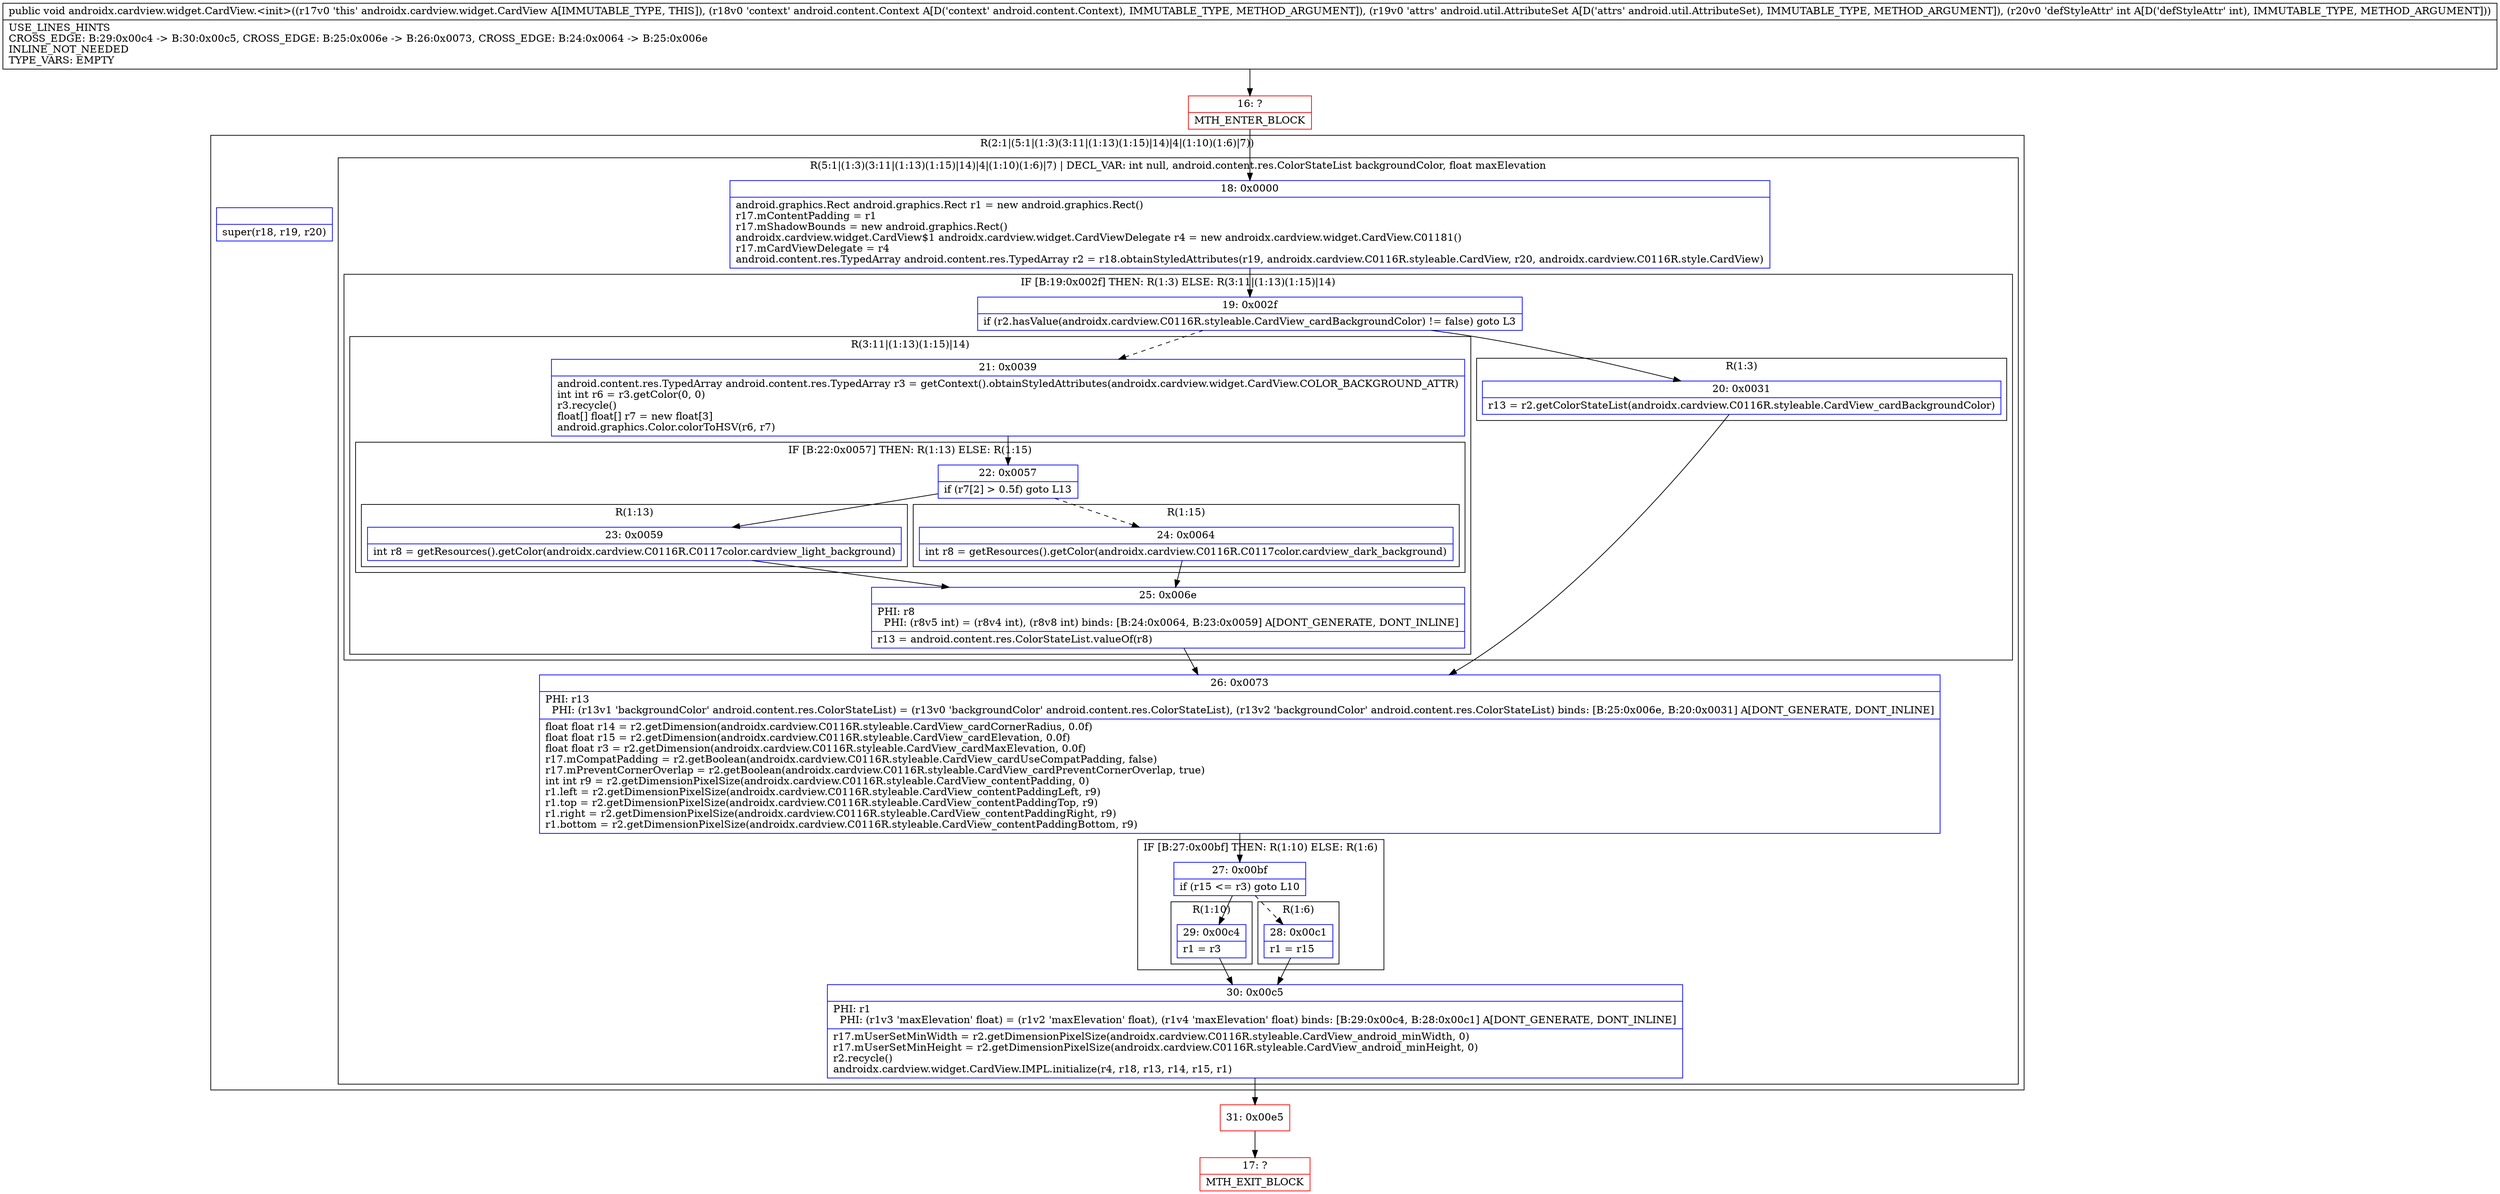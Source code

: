 digraph "CFG forandroidx.cardview.widget.CardView.\<init\>(Landroid\/content\/Context;Landroid\/util\/AttributeSet;I)V" {
subgraph cluster_Region_1838073813 {
label = "R(2:1|(5:1|(1:3)(3:11|(1:13)(1:15)|14)|4|(1:10)(1:6)|7))";
node [shape=record,color=blue];
Node_InsnContainer_1775969323 [shape=record,label="{|super(r18, r19, r20)\l}"];
subgraph cluster_Region_582904009 {
label = "R(5:1|(1:3)(3:11|(1:13)(1:15)|14)|4|(1:10)(1:6)|7) | DECL_VAR: int null, android.content.res.ColorStateList backgroundColor, float maxElevation\l";
node [shape=record,color=blue];
Node_18 [shape=record,label="{18\:\ 0x0000|android.graphics.Rect android.graphics.Rect r1 = new android.graphics.Rect()\lr17.mContentPadding = r1\lr17.mShadowBounds = new android.graphics.Rect()\landroidx.cardview.widget.CardView$1 androidx.cardview.widget.CardViewDelegate r4 = new androidx.cardview.widget.CardView.C01181()\lr17.mCardViewDelegate = r4\landroid.content.res.TypedArray android.content.res.TypedArray r2 = r18.obtainStyledAttributes(r19, androidx.cardview.C0116R.styleable.CardView, r20, androidx.cardview.C0116R.style.CardView)\l}"];
subgraph cluster_IfRegion_1677662868 {
label = "IF [B:19:0x002f] THEN: R(1:3) ELSE: R(3:11|(1:13)(1:15)|14)";
node [shape=record,color=blue];
Node_19 [shape=record,label="{19\:\ 0x002f|if (r2.hasValue(androidx.cardview.C0116R.styleable.CardView_cardBackgroundColor) != false) goto L3\l}"];
subgraph cluster_Region_1591170907 {
label = "R(1:3)";
node [shape=record,color=blue];
Node_20 [shape=record,label="{20\:\ 0x0031|r13 = r2.getColorStateList(androidx.cardview.C0116R.styleable.CardView_cardBackgroundColor)\l}"];
}
subgraph cluster_Region_162029918 {
label = "R(3:11|(1:13)(1:15)|14)";
node [shape=record,color=blue];
Node_21 [shape=record,label="{21\:\ 0x0039|android.content.res.TypedArray android.content.res.TypedArray r3 = getContext().obtainStyledAttributes(androidx.cardview.widget.CardView.COLOR_BACKGROUND_ATTR)\lint int r6 = r3.getColor(0, 0)\lr3.recycle()\lfloat[] float[] r7 = new float[3]\landroid.graphics.Color.colorToHSV(r6, r7)\l}"];
subgraph cluster_IfRegion_1484892290 {
label = "IF [B:22:0x0057] THEN: R(1:13) ELSE: R(1:15)";
node [shape=record,color=blue];
Node_22 [shape=record,label="{22\:\ 0x0057|if (r7[2] \> 0.5f) goto L13\l}"];
subgraph cluster_Region_658032654 {
label = "R(1:13)";
node [shape=record,color=blue];
Node_23 [shape=record,label="{23\:\ 0x0059|int r8 = getResources().getColor(androidx.cardview.C0116R.C0117color.cardview_light_background)\l}"];
}
subgraph cluster_Region_1127297724 {
label = "R(1:15)";
node [shape=record,color=blue];
Node_24 [shape=record,label="{24\:\ 0x0064|int r8 = getResources().getColor(androidx.cardview.C0116R.C0117color.cardview_dark_background)\l}"];
}
}
Node_25 [shape=record,label="{25\:\ 0x006e|PHI: r8 \l  PHI: (r8v5 int) = (r8v4 int), (r8v8 int) binds: [B:24:0x0064, B:23:0x0059] A[DONT_GENERATE, DONT_INLINE]\l|r13 = android.content.res.ColorStateList.valueOf(r8)\l}"];
}
}
Node_26 [shape=record,label="{26\:\ 0x0073|PHI: r13 \l  PHI: (r13v1 'backgroundColor' android.content.res.ColorStateList) = (r13v0 'backgroundColor' android.content.res.ColorStateList), (r13v2 'backgroundColor' android.content.res.ColorStateList) binds: [B:25:0x006e, B:20:0x0031] A[DONT_GENERATE, DONT_INLINE]\l|float float r14 = r2.getDimension(androidx.cardview.C0116R.styleable.CardView_cardCornerRadius, 0.0f)\lfloat float r15 = r2.getDimension(androidx.cardview.C0116R.styleable.CardView_cardElevation, 0.0f)\lfloat float r3 = r2.getDimension(androidx.cardview.C0116R.styleable.CardView_cardMaxElevation, 0.0f)\lr17.mCompatPadding = r2.getBoolean(androidx.cardview.C0116R.styleable.CardView_cardUseCompatPadding, false)\lr17.mPreventCornerOverlap = r2.getBoolean(androidx.cardview.C0116R.styleable.CardView_cardPreventCornerOverlap, true)\lint int r9 = r2.getDimensionPixelSize(androidx.cardview.C0116R.styleable.CardView_contentPadding, 0)\lr1.left = r2.getDimensionPixelSize(androidx.cardview.C0116R.styleable.CardView_contentPaddingLeft, r9)\lr1.top = r2.getDimensionPixelSize(androidx.cardview.C0116R.styleable.CardView_contentPaddingTop, r9)\lr1.right = r2.getDimensionPixelSize(androidx.cardview.C0116R.styleable.CardView_contentPaddingRight, r9)\lr1.bottom = r2.getDimensionPixelSize(androidx.cardview.C0116R.styleable.CardView_contentPaddingBottom, r9)\l}"];
subgraph cluster_IfRegion_1834020646 {
label = "IF [B:27:0x00bf] THEN: R(1:10) ELSE: R(1:6)";
node [shape=record,color=blue];
Node_27 [shape=record,label="{27\:\ 0x00bf|if (r15 \<= r3) goto L10\l}"];
subgraph cluster_Region_1915678400 {
label = "R(1:10)";
node [shape=record,color=blue];
Node_29 [shape=record,label="{29\:\ 0x00c4|r1 = r3\l}"];
}
subgraph cluster_Region_952147894 {
label = "R(1:6)";
node [shape=record,color=blue];
Node_28 [shape=record,label="{28\:\ 0x00c1|r1 = r15\l}"];
}
}
Node_30 [shape=record,label="{30\:\ 0x00c5|PHI: r1 \l  PHI: (r1v3 'maxElevation' float) = (r1v2 'maxElevation' float), (r1v4 'maxElevation' float) binds: [B:29:0x00c4, B:28:0x00c1] A[DONT_GENERATE, DONT_INLINE]\l|r17.mUserSetMinWidth = r2.getDimensionPixelSize(androidx.cardview.C0116R.styleable.CardView_android_minWidth, 0)\lr17.mUserSetMinHeight = r2.getDimensionPixelSize(androidx.cardview.C0116R.styleable.CardView_android_minHeight, 0)\lr2.recycle()\landroidx.cardview.widget.CardView.IMPL.initialize(r4, r18, r13, r14, r15, r1)\l}"];
}
}
Node_16 [shape=record,color=red,label="{16\:\ ?|MTH_ENTER_BLOCK\l}"];
Node_31 [shape=record,color=red,label="{31\:\ 0x00e5}"];
Node_17 [shape=record,color=red,label="{17\:\ ?|MTH_EXIT_BLOCK\l}"];
MethodNode[shape=record,label="{public void androidx.cardview.widget.CardView.\<init\>((r17v0 'this' androidx.cardview.widget.CardView A[IMMUTABLE_TYPE, THIS]), (r18v0 'context' android.content.Context A[D('context' android.content.Context), IMMUTABLE_TYPE, METHOD_ARGUMENT]), (r19v0 'attrs' android.util.AttributeSet A[D('attrs' android.util.AttributeSet), IMMUTABLE_TYPE, METHOD_ARGUMENT]), (r20v0 'defStyleAttr' int A[D('defStyleAttr' int), IMMUTABLE_TYPE, METHOD_ARGUMENT]))  | USE_LINES_HINTS\lCROSS_EDGE: B:29:0x00c4 \-\> B:30:0x00c5, CROSS_EDGE: B:25:0x006e \-\> B:26:0x0073, CROSS_EDGE: B:24:0x0064 \-\> B:25:0x006e\lINLINE_NOT_NEEDED\lTYPE_VARS: EMPTY\l}"];
MethodNode -> Node_16;Node_18 -> Node_19;
Node_19 -> Node_20;
Node_19 -> Node_21[style=dashed];
Node_20 -> Node_26;
Node_21 -> Node_22;
Node_22 -> Node_23;
Node_22 -> Node_24[style=dashed];
Node_23 -> Node_25;
Node_24 -> Node_25;
Node_25 -> Node_26;
Node_26 -> Node_27;
Node_27 -> Node_28[style=dashed];
Node_27 -> Node_29;
Node_29 -> Node_30;
Node_28 -> Node_30;
Node_30 -> Node_31;
Node_16 -> Node_18;
Node_31 -> Node_17;
}

